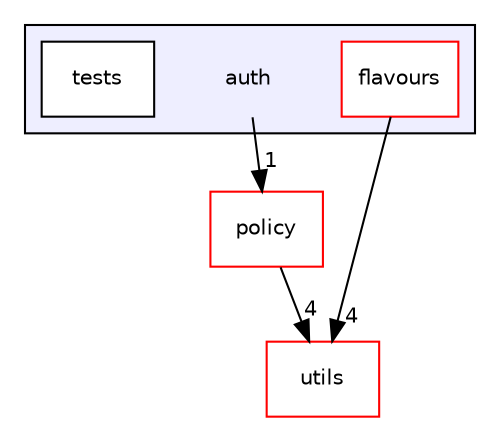 digraph "auth" {
  compound=true
  node [ fontsize="10", fontname="Helvetica"];
  edge [ labelfontsize="10", labelfontname="Helvetica"];
  subgraph clusterdir_00ae9869f82e985780277dc684d7236c {
    graph [ bgcolor="#eeeeff", pencolor="black", label="" URL="dir_00ae9869f82e985780277dc684d7236c.html"];
    dir_00ae9869f82e985780277dc684d7236c [shape=plaintext label="auth"];
    dir_de5b33f5c290337181d9fd995af16f41 [shape=box label="flavours" color="red" fillcolor="white" style="filled" URL="dir_de5b33f5c290337181d9fd995af16f41.html"];
    dir_da99333b95f34abf5308ef662bd49d71 [shape=box label="tests" color="black" fillcolor="white" style="filled" URL="dir_da99333b95f34abf5308ef662bd49d71.html"];
  }
  dir_cbdb8362360e11eafe2fa3bc74cf0ffd [shape=box label="utils" fillcolor="white" style="filled" color="red" URL="dir_cbdb8362360e11eafe2fa3bc74cf0ffd.html"];
  dir_eb07bcf3f6bbebad6f759869cfa1383b [shape=box label="policy" fillcolor="white" style="filled" color="red" URL="dir_eb07bcf3f6bbebad6f759869cfa1383b.html"];
  dir_eb07bcf3f6bbebad6f759869cfa1383b->dir_cbdb8362360e11eafe2fa3bc74cf0ffd [headlabel="4", labeldistance=1.5 headhref="dir_000006_000009.html"];
  dir_00ae9869f82e985780277dc684d7236c->dir_eb07bcf3f6bbebad6f759869cfa1383b [headlabel="1", labeldistance=1.5 headhref="dir_000000_000006.html"];
  dir_de5b33f5c290337181d9fd995af16f41->dir_cbdb8362360e11eafe2fa3bc74cf0ffd [headlabel="4", labeldistance=1.5 headhref="dir_000001_000009.html"];
}
